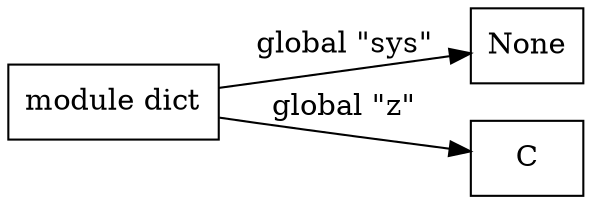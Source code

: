 digraph module {
    rankdir = LR
    module [shape = rect; label = "module dict"]
    sys [shape = rect; label = "None"]
    C [shape = rect]
    module -> C [label = "global \"z\""]
    module -> sys [label = "global \"sys\""]
}
